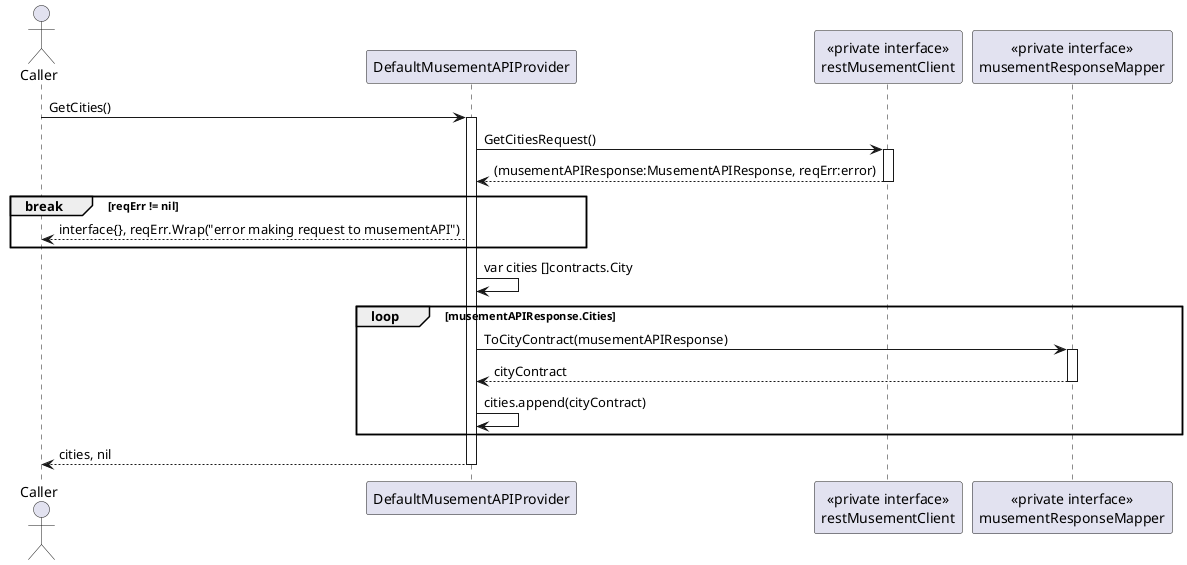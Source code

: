 @startuml

actor Caller as C
participant DefaultMusementAPIProvider as DMAP
participant "<<private interface>>\nrestMusementClient" as RC
participant "<<private interface>>\nmusementResponseMapper" as M

C -> DMAP : GetCities()
activate DMAP
    DMAP -> RC : GetCitiesRequest()
    activate RC
    return (musementAPIResponse:MusementAPIResponse, reqErr:error)
    break reqErr != nil
        DMAP --> C : interface{}, reqErr.Wrap("error making request to musementAPI")
    end
    DMAP -> DMAP : var cities []contracts.City
    loop musementAPIResponse.Cities
        DMAP -> M : ToCityContract(musementAPIResponse)
        activate M
        return cityContract
        DMAP -> DMAP : cities.append(cityContract)
    end
    DMAP --> C : cities, nil
deactivate

@enduml